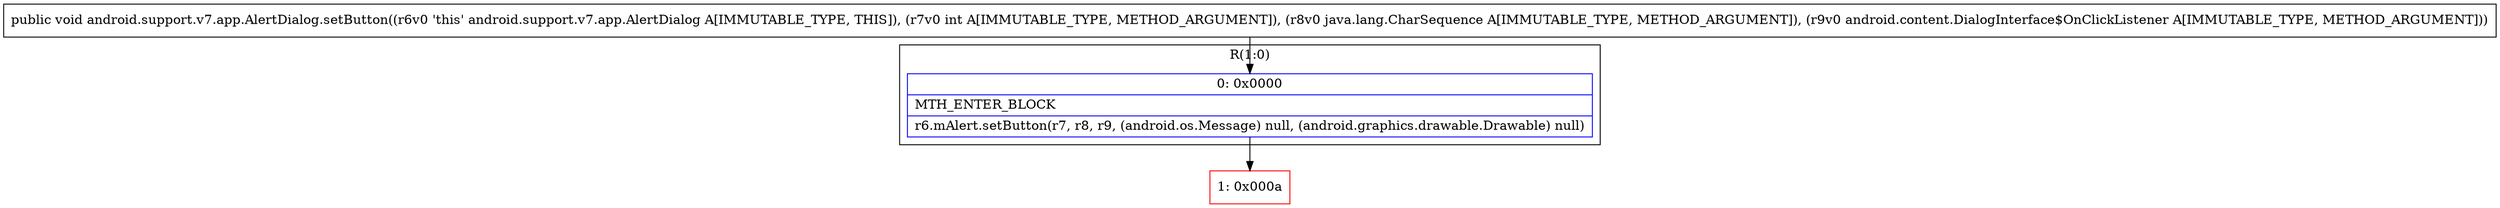 digraph "CFG forandroid.support.v7.app.AlertDialog.setButton(ILjava\/lang\/CharSequence;Landroid\/content\/DialogInterface$OnClickListener;)V" {
subgraph cluster_Region_686447949 {
label = "R(1:0)";
node [shape=record,color=blue];
Node_0 [shape=record,label="{0\:\ 0x0000|MTH_ENTER_BLOCK\l|r6.mAlert.setButton(r7, r8, r9, (android.os.Message) null, (android.graphics.drawable.Drawable) null)\l}"];
}
Node_1 [shape=record,color=red,label="{1\:\ 0x000a}"];
MethodNode[shape=record,label="{public void android.support.v7.app.AlertDialog.setButton((r6v0 'this' android.support.v7.app.AlertDialog A[IMMUTABLE_TYPE, THIS]), (r7v0 int A[IMMUTABLE_TYPE, METHOD_ARGUMENT]), (r8v0 java.lang.CharSequence A[IMMUTABLE_TYPE, METHOD_ARGUMENT]), (r9v0 android.content.DialogInterface$OnClickListener A[IMMUTABLE_TYPE, METHOD_ARGUMENT])) }"];
MethodNode -> Node_0;
Node_0 -> Node_1;
}

